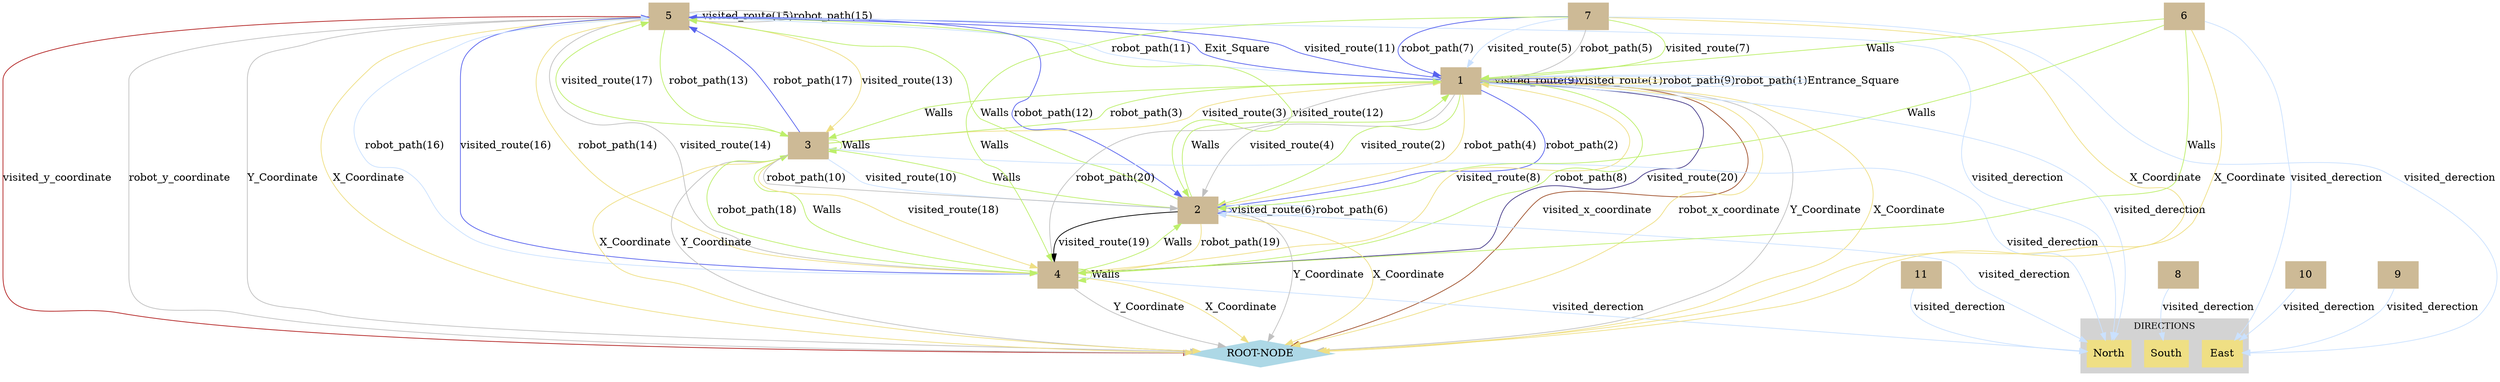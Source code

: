 digraph state {
 graph [fontsize=12]
rankdir=TB;
"5" -> "ROOT-NODE" [label = "visited_y_coordinate", color = "firebrick"];
"1" -> "ROOT-NODE" [label = "visited_x_coordinate", color = "sienna"];
"1" -> "4" [label = "visited_route(20)", color = "SlateBlue4"];
"2" -> "4" [label = "visited_route(19)", color = "black"];
"3" -> "4" [label = "visited_route(18)", color = "#efdf84"];
"3" -> "5" [label = "visited_route(17)", color = "#bdef6b"];
"4" -> "5" [label = "visited_route(16)", color = "#5863ee"];
"5" -> "5" [label = "visited_route(15)", color = "LightSteelBlue1"];
"5" -> "4" [label = "visited_route(14)", color = "gray"];
"5" -> "3" [label = "visited_route(13)", color = "#efdf84"];
"5" -> "2" [label = "visited_route(12)", color = "#bdef6b"];
"5" -> "1" [label = "visited_route(11)", color = "#5863ee"];
"3" -> "2" [label = "visited_route(10)", color = "LightSteelBlue1"];
"1" -> "1" [label = "visited_route(9)", color = "gray"];
"4" -> "1" [label = "visited_route(8)", color = "#efdf84"];
"7" -> "1" [label = "visited_route(7)", color = "#bdef6b"];
"2" -> "2" [label = "visited_route(6)", color = "#5863ee"];
"7" -> "1" [label = "visited_route(5)", color = "LightSteelBlue1"];
"1" -> "2" [label = "visited_route(4)", color = "gray"];
"3" -> "1" [label = "visited_route(3)", color = "#efdf84"];
"1" -> "2" [label = "visited_route(2)", color = "#bdef6b"];
"1" -> "1" [label = "visited_route(1)", color = "#5863ee"];
"11" -> "North" [label = "visited_derection", color = "LightSteelBlue1"];
"10" -> "East" [label = "visited_derection", color = "LightSteelBlue1"];
"9" -> "East" [label = "visited_derection", color = "LightSteelBlue1"];
"8" -> "South" [label = "visited_derection", color = "LightSteelBlue1"];
"7" -> "East" [label = "visited_derection", color = "LightSteelBlue1"];
"6" -> "East" [label = "visited_derection", color = "LightSteelBlue1"];
"5" -> "North" [label = "visited_derection", color = "LightSteelBlue1"];
"4" -> "North" [label = "visited_derection", color = "LightSteelBlue1"];
"3" -> "North" [label = "visited_derection", color = "LightSteelBlue1"];
"2" -> "North" [label = "visited_derection", color = "LightSteelBlue1"];
"1" -> "North" [label = "visited_derection", color = "LightSteelBlue1"];
"1" -> "4" [label = "robot_path(20)", color = "gray"];
"2" -> "4" [label = "robot_path(19)", color = "#efdf84"];
"3" -> "4" [label = "robot_path(18)", color = "#bdef6b"];
"3" -> "5" [label = "robot_path(17)", color = "#5863ee"];
"4" -> "5" [label = "robot_path(16)", color = "LightSteelBlue1"];
"5" -> "5" [label = "robot_path(15)", color = "gray"];
"5" -> "4" [label = "robot_path(14)", color = "#efdf84"];
"5" -> "3" [label = "robot_path(13)", color = "#bdef6b"];
"5" -> "2" [label = "robot_path(12)", color = "#5863ee"];
"5" -> "1" [label = "robot_path(11)", color = "LightSteelBlue1"];
"3" -> "2" [label = "robot_path(10)", color = "gray"];
"1" -> "1" [label = "robot_path(9)", color = "#efdf84"];
"4" -> "1" [label = "robot_path(8)", color = "#bdef6b"];
"7" -> "1" [label = "robot_path(7)", color = "#5863ee"];
"2" -> "2" [label = "robot_path(6)", color = "LightSteelBlue1"];
"7" -> "1" [label = "robot_path(5)", color = "gray"];
"1" -> "2" [label = "robot_path(4)", color = "#efdf84"];
"3" -> "1" [label = "robot_path(3)", color = "#bdef6b"];
"1" -> "2" [label = "robot_path(2)", color = "#5863ee"];
"1" -> "1" [label = "robot_path(1)", color = "LightSteelBlue1"];
"5" -> "ROOT-NODE" [label = "robot_y_coordinate", color = "gray"];
"1" -> "ROOT-NODE" [label = "robot_x_coordinate", color = "#efdf84"];
"7" -> "4" [label = "Walls", color = "#bdef6b"];
"6" -> "4" [label = "Walls", color = "#bdef6b"];
"6" -> "2" [label = "Walls", color = "#bdef6b"];
"6" -> "1" [label = "Walls", color = "#bdef6b"];
"4" -> "4" [label = "Walls", color = "#bdef6b"];
"4" -> "3" [label = "Walls", color = "#bdef6b"];
"4" -> "2" [label = "Walls", color = "#bdef6b"];
"3" -> "3" [label = "Walls", color = "#bdef6b"];
"2" -> "5" [label = "Walls", color = "#bdef6b"];
"2" -> "3" [label = "Walls", color = "#bdef6b"];
"2" -> "1" [label = "Walls", color = "#bdef6b"];
"1" -> "3" [label = "Walls", color = "#bdef6b"];
"1" -> "5" [label = "Exit_Square", color = "#5863ee"];
"1" -> "1" [label = "Entrance_Square", color = "LightSteelBlue1"];
"5" -> "ROOT-NODE" [label = "Y_Coordinate", color = "gray"];
"4" -> "ROOT-NODE" [label = "Y_Coordinate", color = "gray"];
"3" -> "ROOT-NODE" [label = "Y_Coordinate", color = "gray"];
"2" -> "ROOT-NODE" [label = "Y_Coordinate", color = "gray"];
"1" -> "ROOT-NODE" [label = "Y_Coordinate", color = "gray"];
"7" -> "ROOT-NODE" [label = "X_Coordinate", color = "#efdf84"];
"6" -> "ROOT-NODE" [label = "X_Coordinate", color = "#efdf84"];
"5" -> "ROOT-NODE" [label = "X_Coordinate", color = "#efdf84"];
"4" -> "ROOT-NODE" [label = "X_Coordinate", color = "#efdf84"];
"3" -> "ROOT-NODE" [label = "X_Coordinate", color = "#efdf84"];
"2" -> "ROOT-NODE" [label = "X_Coordinate", color = "#efdf84"];
"1" -> "ROOT-NODE" [label = "X_Coordinate", color = "#efdf84"];
"5" [color = "wheat3", style = "filled, solid", shape = "box"]
"ROOT-NODE" [color = "lightblue", style = "filled, solid", shape = "diamond"]
"1" [color = "wheat3", style = "filled, solid", shape = "box"]
"4" [color = "wheat3", style = "filled, solid", shape = "box"]
"2" [color = "wheat3", style = "filled, solid", shape = "box"]
"3" [color = "wheat3", style = "filled, solid", shape = "box"]
"7" [color = "wheat3", style = "filled, solid", shape = "box"]
"11" [color = "wheat3", style = "filled, solid", shape = "box"]
"North" [color = "#efdf84", style = "filled, solid", shape = "box"]
"10" [color = "wheat3", style = "filled, solid", shape = "box"]
"East" [color = "#efdf84", style = "filled, solid", shape = "box"]
"9" [color = "wheat3", style = "filled, solid", shape = "box"]
"8" [color = "wheat3", style = "filled, solid", shape = "box"]
"South" [color = "#efdf84", style = "filled, solid", shape = "box"]
"6" [color = "wheat3", style = "filled, solid", shape = "box"]
subgraph "cluster_DIRECTIONS" {node [style=filled,color=white]; label="DIRECTIONS"; style=filled;color=lightgrey; North; South; East; }
subgraph "cluster_STATE_MESSAGES" {node [style=filled,color=white]; label="STATE_MESSAGES"; style=filled;color=lightgrey; }
subgraph "cluster_OUTPUT_MESSAGE" {node [style=filled,color=white]; label="OUTPUT_MESSAGE"; style=filled;color=lightgrey; }
}